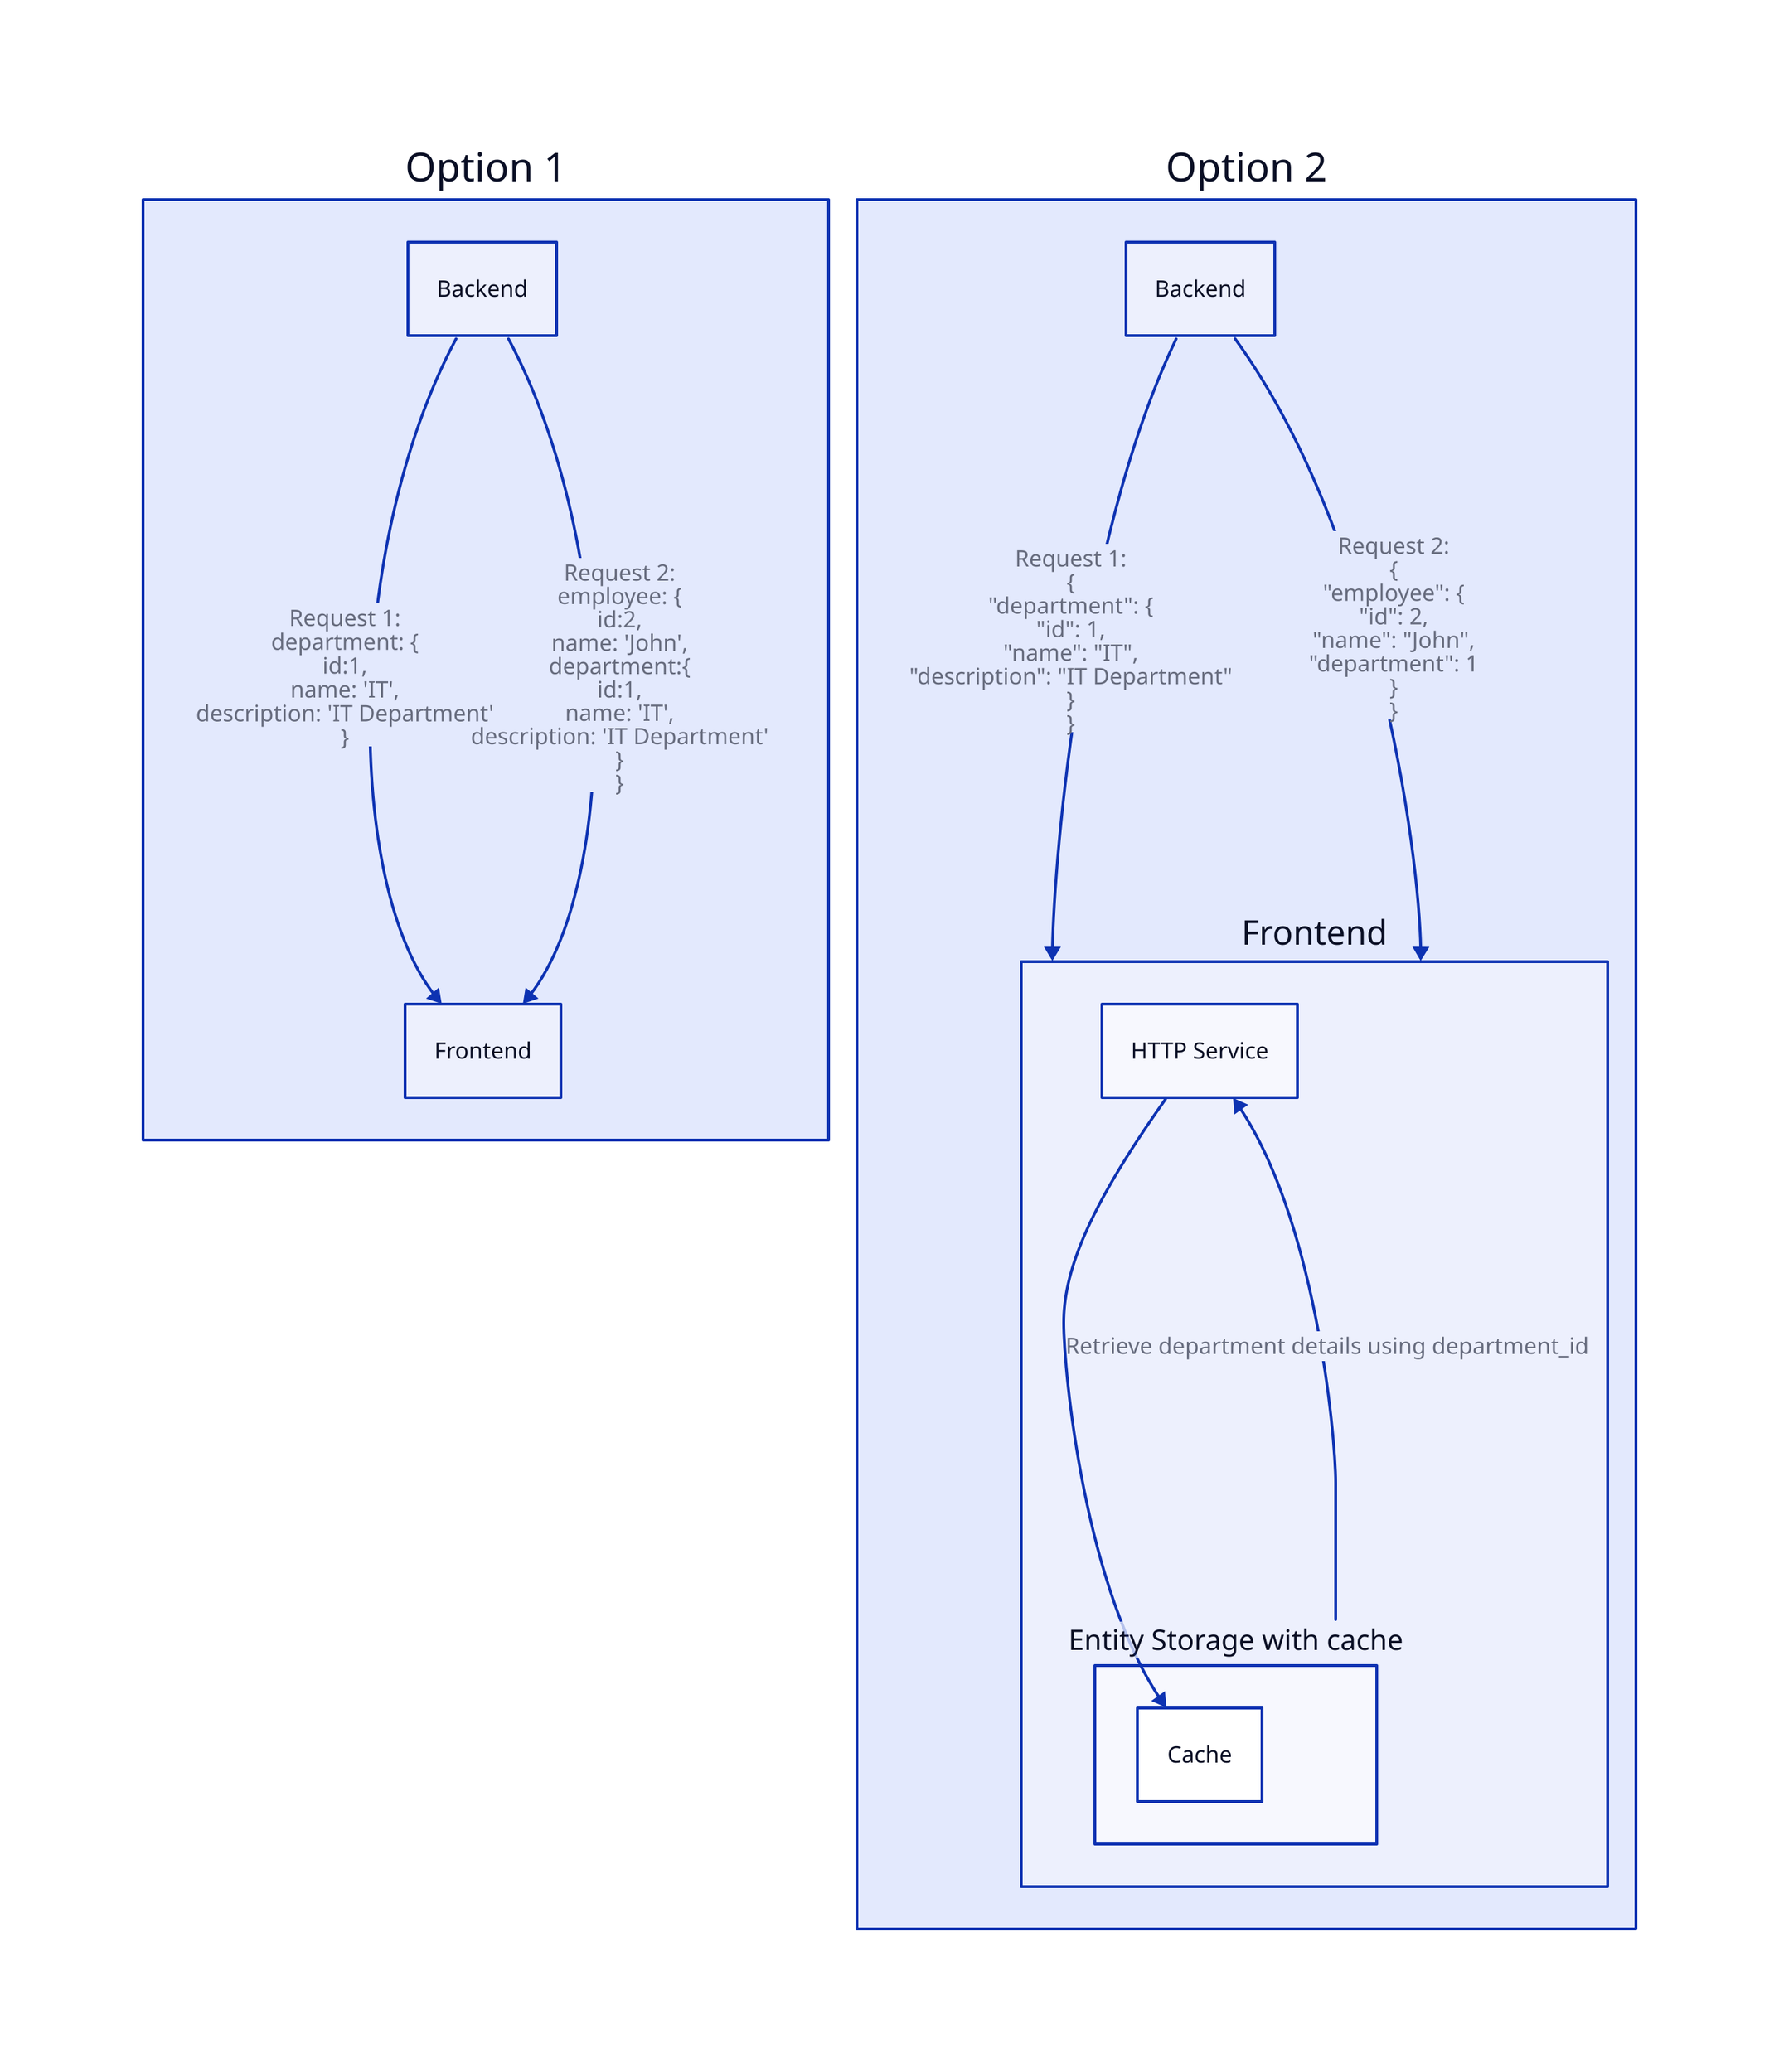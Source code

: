 option_1: {
  label: "Option 1"
  backend: {
    label: "Backend"
  }

  frontend: {
    label: "Frontend"
  }

  backend -> frontend: "Request 1:\ndepartment: {\nid:1,\n name: 'IT',\n description: 'IT Department'\n}"
  backend -> frontend: "Request 2:\nemployee: {\nid:2,\n name: 'John',\n department:{\n\tid:1,\n\tname: 'IT',\n\tdescription: 'IT Department'\n}\n}"
}

option_2: {
  label: "Option 2"
  backend: {
    label: "Backend"
  }

  frontend: {
    label: "Frontend"
    http_service: "HTTP Service"
    entity_storage: {
      label: "Entity Storage with cache"
      cache: "Cache"
    }

    http_service -> entity_storage.cache
    entity_storage -> http_service: "Retrieve department details using department_id"
  }

  backend -> frontend: "Request 1:\n{\n  \"department\": {\n    \"id\": 1,\n    \"name\": \"IT\",\n    \"description\": \"IT Department\"\n  }\n}"

  backend -> frontend: "Request 2:\n{\n  \"employee\": {\n    \"id\": 2,\n    \"name\": \"John\",\n    \"department\": 1\n  }\n}"
}
